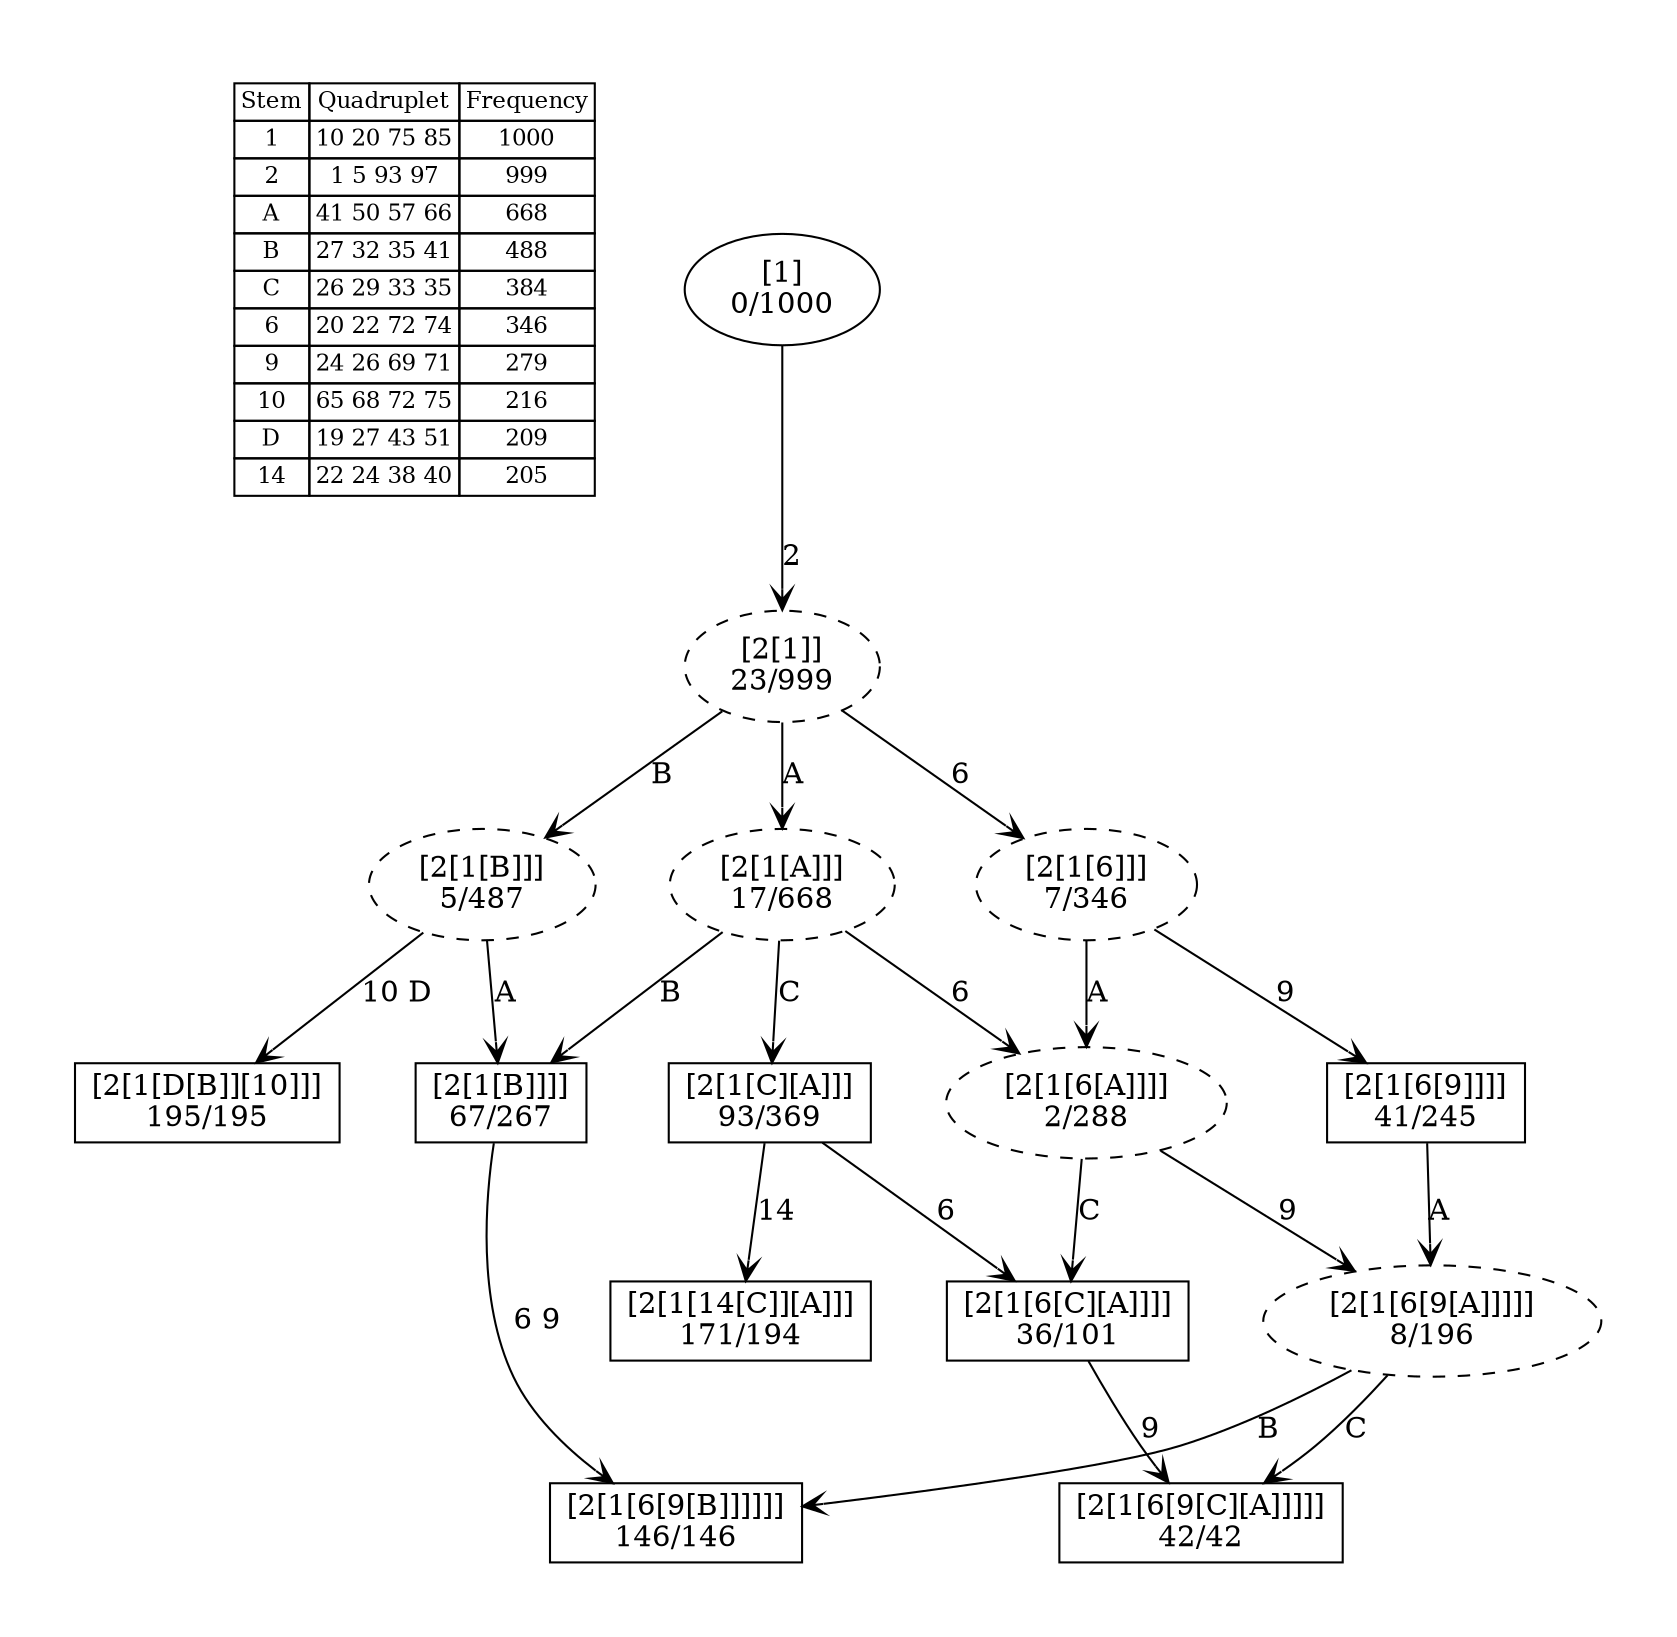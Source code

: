 digraph G {
	pad = 0.5;
	nodesep = 0.5;
"legend" [label = < <table border="0" cellborder="1" cellspacing="0"><tr><td>Stem</td><td>Quadruplet</td><td>Frequency</td></tr>
<tr><td>1</td><td>10 20 75 85</td><td>1000</td></tr>
<tr><td>2</td><td>1 5 93 97</td><td>999</td></tr>
<tr><td>A</td><td>41 50 57 66</td><td>668</td></tr>
<tr><td>B</td><td>27 32 35 41</td><td>488</td></tr>
<tr><td>C</td><td>26 29 33 35</td><td>384</td></tr>
<tr><td>6</td><td>20 22 72 74</td><td>346</td></tr>
<tr><td>9</td><td>24 26 69 71</td><td>279</td></tr>
<tr><td>10</td><td>65 68 72 75</td><td>216</td></tr>
<tr><td>D</td><td>19 27 43 51</td><td>209</td></tr>
<tr><td>14</td><td>22 24 38 40</td><td>205</td></tr>
</table>>, shape = plaintext, fontsize=11];
"1 2 B 10 D " [shape = box];
"1 2 A C 14 " [shape = box];
"1 2 A B 6 9 " [shape = box];
"1 2 A C " [shape = box];
"1 2 A B " [shape = box];
"1 2 A C 6 9 " [shape = box];
"1 2 6 9 " [shape = box];
"1 2 A C 6 " [shape = box];
"1 2 " [style = dashed];
"1 2 B " [style = dashed];
"1 2 A " [style = dashed];
"1 2 A 6 9 " [style = dashed];
"1 2 A 6 " [style = dashed];
"1 2 6 " [style = dashed];
"1 2 B 10 D " [label = "[2[1[D[B]][10]]]\n195/195"];
"1 2 A C 14 " [label = "[2[1[14[C]][A]]]\n171/194"];
"1 2 A B 6 9 " [label = "[2[1[6[9[B]]]]]]\n146/146"];
"1 2 A C " [label = "[2[1[C][A]]]\n93/369"];
"1 2 A B " [label = "[2[1[B]]]]\n67/267"];
"1 2 A C 6 9 " [label = "[2[1[6[9[C][A]]]]]\n42/42"];
"1 2 6 9 " [label = "[2[1[6[9]]]]\n41/245"];
"1 2 A C 6 " [label = "[2[1[6[C][A]]]]\n36/101"];
"1 2 " [label = "[2[1]]\n23/999"];
"1 2 B " [label = "[2[1[B]]]\n5/487"];
"1 2 A " [label = "[2[1[A]]]\n17/668"];
"1 2 A 6 9 " [label = "[2[1[6[9[A]]]]]\n8/196"];
"1 2 A 6 " [label = "[2[1[6[A]]]]\n2/288"];
"1 2 6 " [label = "[2[1[6]]]\n7/346"];
"1 " [label = "[1]\n0/1000"];
"1 2 A C " -> "1 2 A C 14 " [label = "14 ", arrowhead = vee];
"1 2 A C " -> "1 2 A C 6 " [label = "6 ", arrowhead = vee];
"1 2 A B " -> "1 2 A B 6 9 " [label = "6 9 ", arrowhead = vee];
"1 2 6 9 " -> "1 2 A 6 9 " [label = "A ", arrowhead = vee];
"1 2 A C 6 " -> "1 2 A C 6 9 " [label = "9 ", arrowhead = vee];
"1 2 " -> "1 2 B " [label = "B ", arrowhead = vee];
"1 2 " -> "1 2 A " [label = "A ", arrowhead = vee];
"1 2 " -> "1 2 6 " [label = "6 ", arrowhead = vee];
"1 2 B " -> "1 2 B 10 D " [label = "10 D ", arrowhead = vee];
"1 2 B " -> "1 2 A B " [label = "A ", arrowhead = vee];
"1 2 A " -> "1 2 A 6 " [label = "6 ", arrowhead = vee];
"1 2 A " -> "1 2 A C " [label = "C ", arrowhead = vee];
"1 2 A " -> "1 2 A B " [label = "B ", arrowhead = vee];
"1 2 A 6 9 " -> "1 2 A B 6 9 " [label = "B ", arrowhead = vee];
"1 2 A 6 9 " -> "1 2 A C 6 9 " [label = "C ", arrowhead = vee];
"1 2 A 6 " -> "1 2 A C 6 " [label = "C ", arrowhead = vee];
"1 2 A 6 " -> "1 2 A 6 9 " [label = "9 ", arrowhead = vee];
"1 2 6 " -> "1 2 6 9 " [label = "9 ", arrowhead = vee];
"1 2 6 " -> "1 2 A 6 " [label = "A ", arrowhead = vee];
"1 " -> "1 2 " [label = "2 ", arrowhead = vee];
}